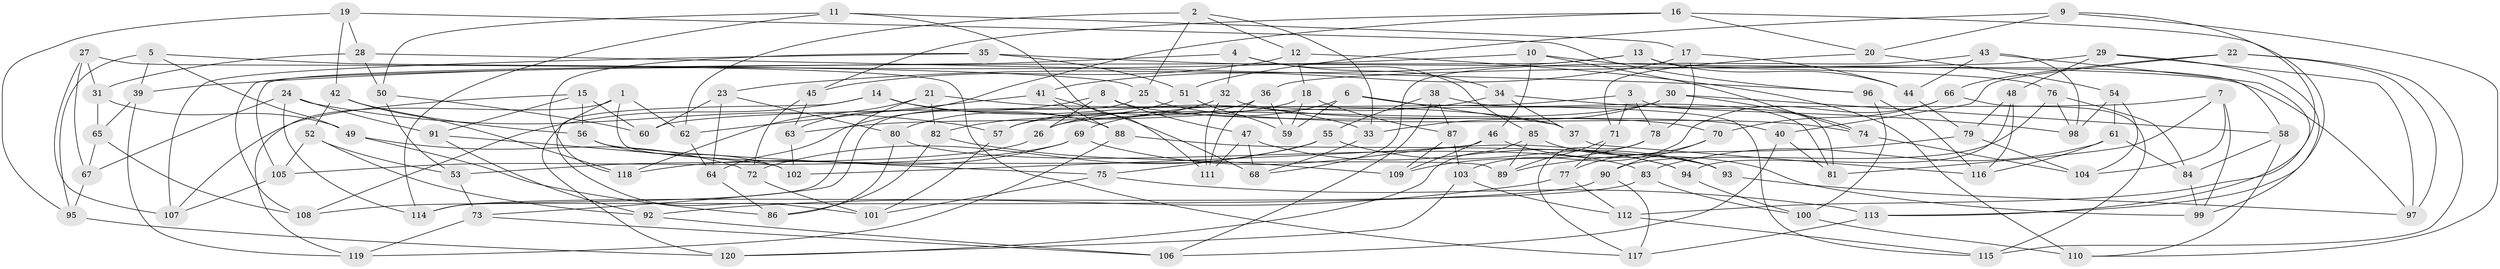 // coarse degree distribution, {6: 0.5256410256410257, 4: 0.44871794871794873, 5: 0.01282051282051282, 3: 0.01282051282051282}
// Generated by graph-tools (version 1.1) at 2025/24/03/03/25 07:24:24]
// undirected, 120 vertices, 240 edges
graph export_dot {
graph [start="1"]
  node [color=gray90,style=filled];
  1;
  2;
  3;
  4;
  5;
  6;
  7;
  8;
  9;
  10;
  11;
  12;
  13;
  14;
  15;
  16;
  17;
  18;
  19;
  20;
  21;
  22;
  23;
  24;
  25;
  26;
  27;
  28;
  29;
  30;
  31;
  32;
  33;
  34;
  35;
  36;
  37;
  38;
  39;
  40;
  41;
  42;
  43;
  44;
  45;
  46;
  47;
  48;
  49;
  50;
  51;
  52;
  53;
  54;
  55;
  56;
  57;
  58;
  59;
  60;
  61;
  62;
  63;
  64;
  65;
  66;
  67;
  68;
  69;
  70;
  71;
  72;
  73;
  74;
  75;
  76;
  77;
  78;
  79;
  80;
  81;
  82;
  83;
  84;
  85;
  86;
  87;
  88;
  89;
  90;
  91;
  92;
  93;
  94;
  95;
  96;
  97;
  98;
  99;
  100;
  101;
  102;
  103;
  104;
  105;
  106;
  107;
  108;
  109;
  110;
  111;
  112;
  113;
  114;
  115;
  116;
  117;
  118;
  119;
  120;
  1 -- 101;
  1 -- 62;
  1 -- 89;
  1 -- 119;
  2 -- 25;
  2 -- 33;
  2 -- 12;
  2 -- 62;
  3 -- 71;
  3 -- 60;
  3 -- 81;
  3 -- 78;
  4 -- 32;
  4 -- 85;
  4 -- 34;
  4 -- 108;
  5 -- 39;
  5 -- 25;
  5 -- 95;
  5 -- 49;
  6 -- 115;
  6 -- 37;
  6 -- 26;
  6 -- 59;
  7 -- 81;
  7 -- 104;
  7 -- 99;
  7 -- 26;
  8 -- 70;
  8 -- 26;
  8 -- 64;
  8 -- 47;
  9 -- 51;
  9 -- 20;
  9 -- 112;
  9 -- 110;
  10 -- 39;
  10 -- 74;
  10 -- 97;
  10 -- 46;
  11 -- 17;
  11 -- 50;
  11 -- 114;
  11 -- 111;
  12 -- 45;
  12 -- 110;
  12 -- 18;
  13 -- 23;
  13 -- 58;
  13 -- 44;
  13 -- 105;
  14 -- 108;
  14 -- 88;
  14 -- 33;
  14 -- 120;
  15 -- 60;
  15 -- 56;
  15 -- 91;
  15 -- 107;
  16 -- 45;
  16 -- 99;
  16 -- 63;
  16 -- 20;
  17 -- 41;
  17 -- 44;
  17 -- 78;
  18 -- 59;
  18 -- 87;
  18 -- 63;
  19 -- 28;
  19 -- 96;
  19 -- 42;
  19 -- 95;
  20 -- 54;
  20 -- 71;
  21 -- 37;
  21 -- 118;
  21 -- 114;
  21 -- 82;
  22 -- 115;
  22 -- 66;
  22 -- 97;
  22 -- 40;
  23 -- 60;
  23 -- 64;
  23 -- 80;
  24 -- 114;
  24 -- 91;
  24 -- 57;
  24 -- 67;
  25 -- 73;
  25 -- 74;
  26 -- 53;
  27 -- 107;
  27 -- 31;
  27 -- 67;
  27 -- 117;
  28 -- 31;
  28 -- 96;
  28 -- 50;
  29 -- 48;
  29 -- 97;
  29 -- 36;
  29 -- 113;
  30 -- 74;
  30 -- 33;
  30 -- 57;
  30 -- 58;
  31 -- 49;
  31 -- 65;
  32 -- 111;
  32 -- 82;
  32 -- 40;
  33 -- 68;
  34 -- 69;
  34 -- 98;
  34 -- 37;
  35 -- 107;
  35 -- 76;
  35 -- 51;
  35 -- 118;
  36 -- 111;
  36 -- 59;
  36 -- 57;
  37 -- 116;
  38 -- 55;
  38 -- 81;
  38 -- 106;
  38 -- 87;
  39 -- 65;
  39 -- 119;
  40 -- 81;
  40 -- 106;
  41 -- 62;
  41 -- 68;
  41 -- 88;
  42 -- 118;
  42 -- 56;
  42 -- 52;
  43 -- 98;
  43 -- 113;
  43 -- 44;
  43 -- 68;
  44 -- 79;
  45 -- 72;
  45 -- 63;
  46 -- 109;
  46 -- 102;
  46 -- 99;
  47 -- 111;
  47 -- 94;
  47 -- 68;
  48 -- 79;
  48 -- 94;
  48 -- 116;
  49 -- 72;
  49 -- 86;
  50 -- 53;
  50 -- 60;
  51 -- 80;
  51 -- 59;
  52 -- 53;
  52 -- 92;
  52 -- 105;
  53 -- 73;
  54 -- 61;
  54 -- 98;
  54 -- 104;
  55 -- 75;
  55 -- 72;
  55 -- 93;
  56 -- 102;
  56 -- 75;
  57 -- 101;
  58 -- 84;
  58 -- 110;
  61 -- 84;
  61 -- 116;
  61 -- 83;
  62 -- 64;
  63 -- 102;
  64 -- 86;
  65 -- 108;
  65 -- 67;
  66 -- 103;
  66 -- 115;
  66 -- 70;
  67 -- 95;
  69 -- 118;
  69 -- 94;
  69 -- 105;
  70 -- 77;
  70 -- 90;
  71 -- 89;
  71 -- 77;
  72 -- 101;
  73 -- 106;
  73 -- 119;
  74 -- 104;
  75 -- 113;
  75 -- 101;
  76 -- 98;
  76 -- 90;
  76 -- 84;
  77 -- 92;
  77 -- 112;
  78 -- 117;
  78 -- 109;
  79 -- 89;
  79 -- 104;
  80 -- 83;
  80 -- 86;
  82 -- 86;
  82 -- 109;
  83 -- 100;
  83 -- 114;
  84 -- 99;
  85 -- 89;
  85 -- 93;
  85 -- 120;
  87 -- 103;
  87 -- 109;
  88 -- 119;
  88 -- 93;
  90 -- 108;
  90 -- 117;
  91 -- 92;
  91 -- 102;
  92 -- 106;
  93 -- 97;
  94 -- 100;
  95 -- 120;
  96 -- 100;
  96 -- 116;
  100 -- 110;
  103 -- 112;
  103 -- 120;
  105 -- 107;
  112 -- 115;
  113 -- 117;
}

